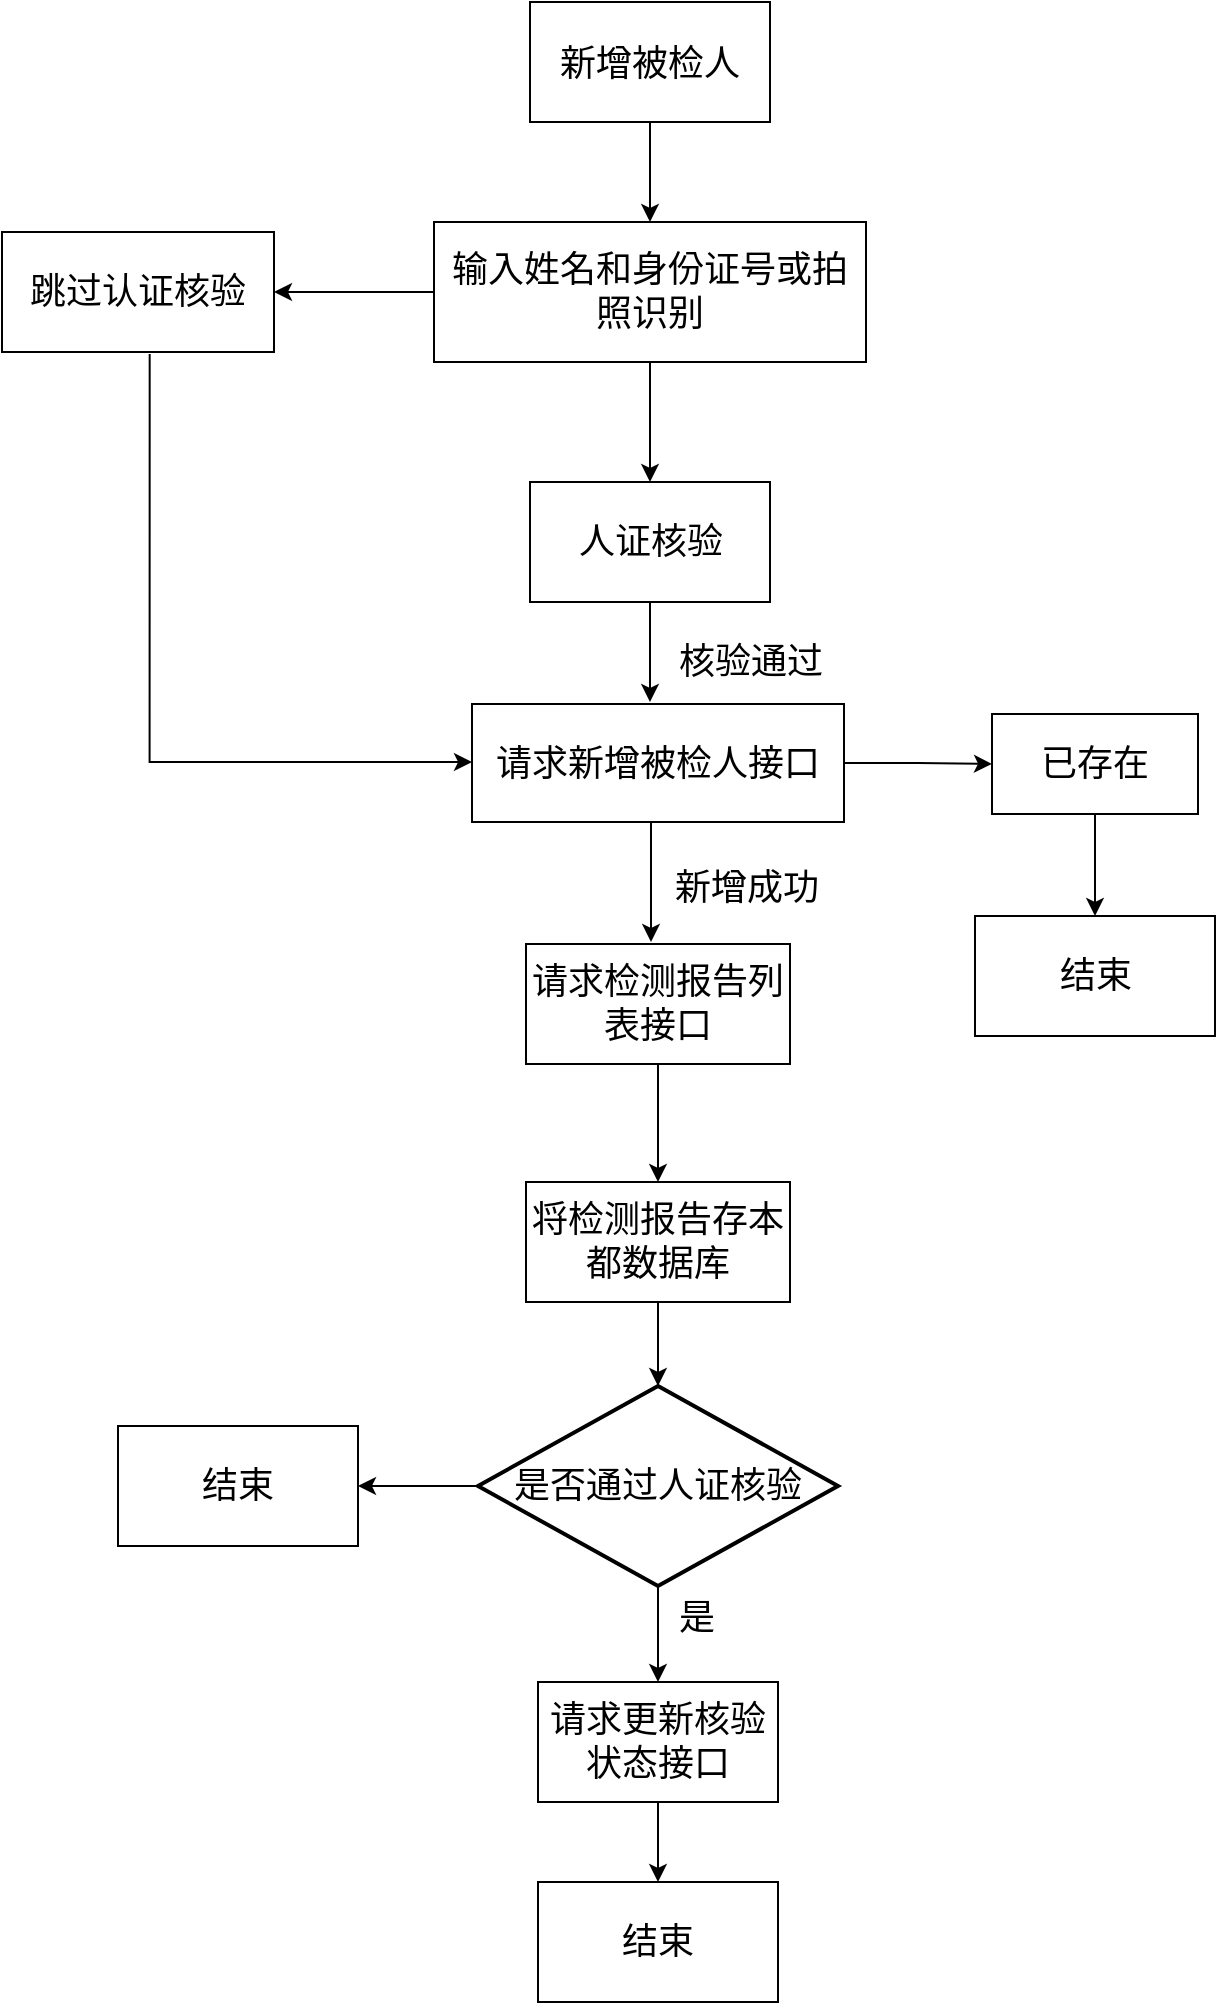 <mxfile version="20.4.1" type="github" pages="6">
  <diagram id="oTt76Smp9wc4GRq8-iBr" name="新增被检人">
    <mxGraphModel dx="1550" dy="779" grid="1" gridSize="10" guides="1" tooltips="1" connect="1" arrows="1" fold="1" page="1" pageScale="1" pageWidth="827" pageHeight="1169" math="0" shadow="0">
      <root>
        <mxCell id="0" />
        <mxCell id="1" parent="0" />
        <mxCell id="SyAzOS2fpteDxxZ3ENVt-11" value="" style="edgeStyle=orthogonalEdgeStyle;rounded=0;orthogonalLoop=1;jettySize=auto;html=1;fontSize=20;" parent="1" source="SyAzOS2fpteDxxZ3ENVt-1" target="SyAzOS2fpteDxxZ3ENVt-10" edge="1">
          <mxGeometry relative="1" as="geometry" />
        </mxCell>
        <mxCell id="SyAzOS2fpteDxxZ3ENVt-1" value="&lt;font style=&quot;font-size: 18px;&quot;&gt;新增被检人&lt;/font&gt;" style="rounded=0;whiteSpace=wrap;html=1;fontSize=20;" parent="1" vertex="1">
          <mxGeometry x="354" y="30" width="120" height="60" as="geometry" />
        </mxCell>
        <mxCell id="SyAzOS2fpteDxxZ3ENVt-13" value="" style="edgeStyle=orthogonalEdgeStyle;rounded=0;orthogonalLoop=1;jettySize=auto;html=1;fontSize=18;" parent="1" source="SyAzOS2fpteDxxZ3ENVt-10" target="SyAzOS2fpteDxxZ3ENVt-12" edge="1">
          <mxGeometry relative="1" as="geometry" />
        </mxCell>
        <mxCell id="SyAzOS2fpteDxxZ3ENVt-16" value="" style="edgeStyle=orthogonalEdgeStyle;rounded=0;orthogonalLoop=1;jettySize=auto;html=1;fontSize=18;" parent="1" source="SyAzOS2fpteDxxZ3ENVt-10" target="SyAzOS2fpteDxxZ3ENVt-15" edge="1">
          <mxGeometry relative="1" as="geometry" />
        </mxCell>
        <mxCell id="SyAzOS2fpteDxxZ3ENVt-10" value="输入姓名和身份证号或拍照识别" style="whiteSpace=wrap;html=1;fontSize=18;rounded=0;" parent="1" vertex="1">
          <mxGeometry x="306" y="140" width="216" height="70" as="geometry" />
        </mxCell>
        <mxCell id="SyAzOS2fpteDxxZ3ENVt-18" value="" style="edgeStyle=orthogonalEdgeStyle;rounded=0;orthogonalLoop=1;jettySize=auto;html=1;fontSize=18;" parent="1" edge="1">
          <mxGeometry relative="1" as="geometry">
            <mxPoint x="414" y="320" as="sourcePoint" />
            <mxPoint x="414" y="380" as="targetPoint" />
          </mxGeometry>
        </mxCell>
        <mxCell id="SyAzOS2fpteDxxZ3ENVt-12" value="" style="whiteSpace=wrap;html=1;fontSize=18;rounded=0;" parent="1" vertex="1">
          <mxGeometry x="354" y="270" width="120" height="60" as="geometry" />
        </mxCell>
        <mxCell id="SyAzOS2fpteDxxZ3ENVt-14" value="人证核验" style="text;html=1;align=center;verticalAlign=middle;resizable=0;points=[];autosize=1;strokeColor=none;fillColor=none;fontSize=18;" parent="1" vertex="1">
          <mxGeometry x="364" y="280" width="100" height="40" as="geometry" />
        </mxCell>
        <mxCell id="SyAzOS2fpteDxxZ3ENVt-15" value="跳过认证核验" style="whiteSpace=wrap;html=1;fontSize=18;rounded=0;" parent="1" vertex="1">
          <mxGeometry x="90" y="145" width="136" height="60" as="geometry" />
        </mxCell>
        <mxCell id="SyAzOS2fpteDxxZ3ENVt-21" value="" style="edgeStyle=orthogonalEdgeStyle;rounded=0;orthogonalLoop=1;jettySize=auto;html=1;fontSize=18;" parent="1" source="SyAzOS2fpteDxxZ3ENVt-17" target="SyAzOS2fpteDxxZ3ENVt-20" edge="1">
          <mxGeometry relative="1" as="geometry" />
        </mxCell>
        <mxCell id="SyAzOS2fpteDxxZ3ENVt-17" value="请求新增被检人接口" style="whiteSpace=wrap;html=1;fontSize=18;rounded=0;" parent="1" vertex="1">
          <mxGeometry x="325" y="381" width="186" height="59" as="geometry" />
        </mxCell>
        <mxCell id="SyAzOS2fpteDxxZ3ENVt-19" value="核验通过" style="text;html=1;align=center;verticalAlign=middle;resizable=0;points=[];autosize=1;strokeColor=none;fillColor=none;fontSize=18;" parent="1" vertex="1">
          <mxGeometry x="414" y="340" width="100" height="40" as="geometry" />
        </mxCell>
        <mxCell id="SyAzOS2fpteDxxZ3ENVt-23" value="" style="edgeStyle=orthogonalEdgeStyle;rounded=0;orthogonalLoop=1;jettySize=auto;html=1;fontSize=18;" parent="1" source="SyAzOS2fpteDxxZ3ENVt-20" target="SyAzOS2fpteDxxZ3ENVt-22" edge="1">
          <mxGeometry relative="1" as="geometry" />
        </mxCell>
        <mxCell id="SyAzOS2fpteDxxZ3ENVt-20" value="已存在" style="whiteSpace=wrap;html=1;fontSize=18;rounded=0;" parent="1" vertex="1">
          <mxGeometry x="585" y="386" width="103" height="50" as="geometry" />
        </mxCell>
        <mxCell id="SyAzOS2fpteDxxZ3ENVt-22" value="结束" style="whiteSpace=wrap;html=1;fontSize=18;rounded=0;" parent="1" vertex="1">
          <mxGeometry x="576.5" y="487" width="120" height="60" as="geometry" />
        </mxCell>
        <mxCell id="SyAzOS2fpteDxxZ3ENVt-26" value="新增成功" style="text;html=1;align=center;verticalAlign=middle;resizable=0;points=[];autosize=1;strokeColor=none;fillColor=none;fontSize=18;" parent="1" vertex="1">
          <mxGeometry x="412" y="453" width="100" height="40" as="geometry" />
        </mxCell>
        <mxCell id="SyAzOS2fpteDxxZ3ENVt-31" value="" style="edgeStyle=segmentEdgeStyle;endArrow=classic;html=1;rounded=0;fontSize=18;exitX=0.565;exitY=1.033;exitDx=0;exitDy=0;exitPerimeter=0;" parent="1" edge="1">
          <mxGeometry width="50" height="50" relative="1" as="geometry">
            <mxPoint x="163.84" y="205.98" as="sourcePoint" />
            <mxPoint x="325" y="410" as="targetPoint" />
            <Array as="points">
              <mxPoint x="164" y="410" />
            </Array>
          </mxGeometry>
        </mxCell>
        <mxCell id="SyAzOS2fpteDxxZ3ENVt-37" value="结束" style="whiteSpace=wrap;html=1;fontSize=18;" parent="1" vertex="1">
          <mxGeometry x="148" y="742" width="120" height="60" as="geometry" />
        </mxCell>
        <mxCell id="5u7xVa-CN5d26qGmODfh-7" value="" style="edgeStyle=orthogonalEdgeStyle;rounded=0;orthogonalLoop=1;jettySize=auto;html=1;" edge="1" parent="1" source="SyAzOS2fpteDxxZ3ENVt-40" target="5u7xVa-CN5d26qGmODfh-1">
          <mxGeometry relative="1" as="geometry" />
        </mxCell>
        <mxCell id="SyAzOS2fpteDxxZ3ENVt-40" value="请求检测报告列表接口" style="whiteSpace=wrap;html=1;fontSize=18;" parent="1" vertex="1">
          <mxGeometry x="352" y="501" width="132" height="60" as="geometry" />
        </mxCell>
        <mxCell id="5u7xVa-CN5d26qGmODfh-16" value="" style="edgeStyle=orthogonalEdgeStyle;rounded=0;orthogonalLoop=1;jettySize=auto;html=1;" edge="1" parent="1" source="SyAzOS2fpteDxxZ3ENVt-49" target="URMGXOwkiqBrFjpLHTz7-3">
          <mxGeometry relative="1" as="geometry" />
        </mxCell>
        <mxCell id="SyAzOS2fpteDxxZ3ENVt-49" value="请求更新核验状态接口" style="whiteSpace=wrap;html=1;fontSize=18;rounded=0;" parent="1" vertex="1">
          <mxGeometry x="358" y="870" width="120" height="60" as="geometry" />
        </mxCell>
        <mxCell id="SyAzOS2fpteDxxZ3ENVt-51" value="是" style="text;html=1;align=center;verticalAlign=middle;resizable=0;points=[];autosize=1;strokeColor=none;fillColor=none;fontSize=18;" parent="1" vertex="1">
          <mxGeometry x="417" y="818" width="40" height="40" as="geometry" />
        </mxCell>
        <mxCell id="URMGXOwkiqBrFjpLHTz7-2" value="" style="edgeStyle=orthogonalEdgeStyle;rounded=0;orthogonalLoop=1;jettySize=auto;html=1;" parent="1" source="8YAgPfEf3cE6maks4udh-1" target="SyAzOS2fpteDxxZ3ENVt-37" edge="1">
          <mxGeometry relative="1" as="geometry" />
        </mxCell>
        <mxCell id="URMGXOwkiqBrFjpLHTz7-3" value="结束" style="whiteSpace=wrap;html=1;fontSize=18;rounded=0;" parent="1" vertex="1">
          <mxGeometry x="358" y="970" width="120" height="60" as="geometry" />
        </mxCell>
        <mxCell id="5u7xVa-CN5d26qGmODfh-14" value="" style="edgeStyle=orthogonalEdgeStyle;rounded=0;orthogonalLoop=1;jettySize=auto;html=1;" edge="1" parent="1" source="5u7xVa-CN5d26qGmODfh-1" target="8YAgPfEf3cE6maks4udh-1">
          <mxGeometry relative="1" as="geometry" />
        </mxCell>
        <mxCell id="5u7xVa-CN5d26qGmODfh-1" value="将检测报告存本都数据库" style="whiteSpace=wrap;html=1;fontSize=18;" vertex="1" parent="1">
          <mxGeometry x="352" y="620" width="132" height="60" as="geometry" />
        </mxCell>
        <mxCell id="5u7xVa-CN5d26qGmODfh-15" value="" style="edgeStyle=orthogonalEdgeStyle;rounded=0;orthogonalLoop=1;jettySize=auto;html=1;" edge="1" parent="1" source="8YAgPfEf3cE6maks4udh-1" target="SyAzOS2fpteDxxZ3ENVt-49">
          <mxGeometry relative="1" as="geometry" />
        </mxCell>
        <mxCell id="8YAgPfEf3cE6maks4udh-1" value="是否通过人证核验" style="strokeWidth=2;html=1;shape=mxgraph.flowchart.decision;whiteSpace=wrap;fontSize=18;" parent="1" vertex="1">
          <mxGeometry x="328" y="722" width="180" height="100" as="geometry" />
        </mxCell>
        <mxCell id="5u7xVa-CN5d26qGmODfh-13" value="" style="edgeStyle=orthogonalEdgeStyle;rounded=0;orthogonalLoop=1;jettySize=auto;html=1;fontSize=18;" edge="1" parent="1">
          <mxGeometry relative="1" as="geometry">
            <mxPoint x="414.5" y="440" as="sourcePoint" />
            <mxPoint x="414.5" y="500" as="targetPoint" />
          </mxGeometry>
        </mxCell>
      </root>
    </mxGraphModel>
  </diagram>
  <diagram id="XNTiwJd4ZMBeS2CpXGkK" name="新增特殊人群">
    <mxGraphModel dx="1550" dy="779" grid="1" gridSize="10" guides="1" tooltips="1" connect="1" arrows="1" fold="1" page="1" pageScale="1" pageWidth="827" pageHeight="1169" math="0" shadow="0">
      <root>
        <mxCell id="0" />
        <mxCell id="1" parent="0" />
        <mxCell id="eJYAVLK9mQfD13XCQrNi-1" value="" style="edgeStyle=orthogonalEdgeStyle;rounded=0;orthogonalLoop=1;jettySize=auto;html=1;fontSize=18;" edge="1" parent="1" source="eJYAVLK9mQfD13XCQrNi-2" target="eJYAVLK9mQfD13XCQrNi-4">
          <mxGeometry relative="1" as="geometry" />
        </mxCell>
        <mxCell id="eJYAVLK9mQfD13XCQrNi-2" value="&lt;font style=&quot;font-size: 18px;&quot;&gt;新增特殊人群&lt;/font&gt;" style="rounded=0;whiteSpace=wrap;html=1;" vertex="1" parent="1">
          <mxGeometry x="371" y="178" width="130" height="60" as="geometry" />
        </mxCell>
        <mxCell id="eJYAVLK9mQfD13XCQrNi-3" value="" style="edgeStyle=orthogonalEdgeStyle;rounded=0;orthogonalLoop=1;jettySize=auto;html=1;fontSize=18;" edge="1" parent="1" source="eJYAVLK9mQfD13XCQrNi-4" target="eJYAVLK9mQfD13XCQrNi-7">
          <mxGeometry relative="1" as="geometry" />
        </mxCell>
        <mxCell id="eJYAVLK9mQfD13XCQrNi-4" value="&lt;font style=&quot;font-size: 18px;&quot;&gt;输入被检人姓名编码&lt;/font&gt;" style="whiteSpace=wrap;html=1;rounded=0;" vertex="1" parent="1">
          <mxGeometry x="343.5" y="283" width="185" height="60" as="geometry" />
        </mxCell>
        <mxCell id="eJYAVLK9mQfD13XCQrNi-5" value="" style="edgeStyle=orthogonalEdgeStyle;rounded=0;orthogonalLoop=1;jettySize=auto;html=1;fontSize=18;" edge="1" parent="1" source="eJYAVLK9mQfD13XCQrNi-7" target="eJYAVLK9mQfD13XCQrNi-9">
          <mxGeometry relative="1" as="geometry" />
        </mxCell>
        <mxCell id="eJYAVLK9mQfD13XCQrNi-6" value="" style="edgeStyle=orthogonalEdgeStyle;rounded=0;orthogonalLoop=1;jettySize=auto;html=1;fontSize=18;" edge="1" parent="1" source="eJYAVLK9mQfD13XCQrNi-7" target="eJYAVLK9mQfD13XCQrNi-11">
          <mxGeometry relative="1" as="geometry" />
        </mxCell>
        <mxCell id="eJYAVLK9mQfD13XCQrNi-7" value="请求新增被检人接口" style="whiteSpace=wrap;html=1;fontSize=18;rounded=0;" vertex="1" parent="1">
          <mxGeometry x="343" y="387" width="186" height="60" as="geometry" />
        </mxCell>
        <mxCell id="eJYAVLK9mQfD13XCQrNi-8" value="" style="edgeStyle=orthogonalEdgeStyle;rounded=0;orthogonalLoop=1;jettySize=auto;html=1;fontSize=18;" edge="1" parent="1" source="eJYAVLK9mQfD13XCQrNi-9" target="eJYAVLK9mQfD13XCQrNi-14">
          <mxGeometry relative="1" as="geometry" />
        </mxCell>
        <mxCell id="eJYAVLK9mQfD13XCQrNi-9" value="请求检测报告列表接口" style="whiteSpace=wrap;html=1;fontSize=18;rounded=0;" vertex="1" parent="1">
          <mxGeometry x="376" y="515" width="120" height="60" as="geometry" />
        </mxCell>
        <mxCell id="eJYAVLK9mQfD13XCQrNi-10" value="新增成功" style="text;html=1;align=center;verticalAlign=middle;resizable=0;points=[];autosize=1;strokeColor=none;fillColor=none;fontSize=18;" vertex="1" parent="1">
          <mxGeometry x="429" y="462" width="100" height="40" as="geometry" />
        </mxCell>
        <mxCell id="eJYAVLK9mQfD13XCQrNi-11" value="结束" style="whiteSpace=wrap;html=1;fontSize=18;rounded=0;" vertex="1" parent="1">
          <mxGeometry x="632" y="390" width="88" height="53" as="geometry" />
        </mxCell>
        <mxCell id="eJYAVLK9mQfD13XCQrNi-12" value="已存在" style="text;html=1;align=center;verticalAlign=middle;resizable=0;points=[];autosize=1;strokeColor=none;fillColor=none;fontSize=18;" vertex="1" parent="1">
          <mxGeometry x="543" y="385" width="80" height="40" as="geometry" />
        </mxCell>
        <mxCell id="eJYAVLK9mQfD13XCQrNi-13" value="" style="edgeStyle=orthogonalEdgeStyle;rounded=0;orthogonalLoop=1;jettySize=auto;html=1;" edge="1" parent="1" source="eJYAVLK9mQfD13XCQrNi-14" target="eJYAVLK9mQfD13XCQrNi-15">
          <mxGeometry relative="1" as="geometry" />
        </mxCell>
        <mxCell id="eJYAVLK9mQfD13XCQrNi-14" value="将检测报告存本都数据库" style="whiteSpace=wrap;html=1;fontSize=18;rounded=0;" vertex="1" parent="1">
          <mxGeometry x="369" y="612" width="134" height="60" as="geometry" />
        </mxCell>
        <mxCell id="eJYAVLK9mQfD13XCQrNi-15" value="结束" style="whiteSpace=wrap;html=1;fontSize=18;rounded=0;" vertex="1" parent="1">
          <mxGeometry x="376" y="720" width="120" height="60" as="geometry" />
        </mxCell>
      </root>
    </mxGraphModel>
  </diagram>
  <diagram id="z8JhsbvcFRhIqoNTI7ru" name="人证核验">
    <mxGraphModel dx="1550" dy="779" grid="1" gridSize="10" guides="1" tooltips="1" connect="1" arrows="1" fold="1" page="1" pageScale="1" pageWidth="827" pageHeight="1169" math="0" shadow="0">
      <root>
        <mxCell id="0" />
        <mxCell id="1" parent="0" />
        <mxCell id="Mr1HsdfHQnhnNN4GKNpI-3" value="" style="edgeStyle=orthogonalEdgeStyle;rounded=0;orthogonalLoop=1;jettySize=auto;html=1;fontSize=18;" parent="1" source="Mr1HsdfHQnhnNN4GKNpI-1" target="Mr1HsdfHQnhnNN4GKNpI-2" edge="1">
          <mxGeometry relative="1" as="geometry" />
        </mxCell>
        <mxCell id="Mr1HsdfHQnhnNN4GKNpI-1" value="人证核验" style="rounded=0;whiteSpace=wrap;html=1;fontSize=18;" parent="1" vertex="1">
          <mxGeometry x="340" y="40" width="120" height="60" as="geometry" />
        </mxCell>
        <mxCell id="Mr1HsdfHQnhnNN4GKNpI-5" value="" style="edgeStyle=orthogonalEdgeStyle;rounded=0;orthogonalLoop=1;jettySize=auto;html=1;fontSize=18;" parent="1" source="Mr1HsdfHQnhnNN4GKNpI-2" target="Mr1HsdfHQnhnNN4GKNpI-4" edge="1">
          <mxGeometry relative="1" as="geometry" />
        </mxCell>
        <mxCell id="Mr1HsdfHQnhnNN4GKNpI-2" value="请求检测报告列表接口" style="whiteSpace=wrap;html=1;fontSize=18;rounded=0;" parent="1" vertex="1">
          <mxGeometry x="320" y="160" width="160" height="60" as="geometry" />
        </mxCell>
        <mxCell id="Mr1HsdfHQnhnNN4GKNpI-7" value="" style="edgeStyle=orthogonalEdgeStyle;rounded=0;orthogonalLoop=1;jettySize=auto;html=1;fontSize=18;" parent="1" source="Mr1HsdfHQnhnNN4GKNpI-4" target="Mr1HsdfHQnhnNN4GKNpI-6" edge="1">
          <mxGeometry relative="1" as="geometry" />
        </mxCell>
        <mxCell id="Mr1HsdfHQnhnNN4GKNpI-10" value="" style="edgeStyle=orthogonalEdgeStyle;rounded=0;orthogonalLoop=1;jettySize=auto;html=1;fontSize=18;" parent="1" source="Mr1HsdfHQnhnNN4GKNpI-4" edge="1">
          <mxGeometry relative="1" as="geometry">
            <mxPoint x="400" y="440" as="targetPoint" />
          </mxGeometry>
        </mxCell>
        <mxCell id="Ih_QY10XjHRZqXMg1TH2-2" value="" style="edgeStyle=orthogonalEdgeStyle;rounded=0;orthogonalLoop=1;jettySize=auto;html=1;" edge="1" parent="1" source="Mr1HsdfHQnhnNN4GKNpI-4" target="Ih_QY10XjHRZqXMg1TH2-1">
          <mxGeometry relative="1" as="geometry" />
        </mxCell>
        <mxCell id="Mr1HsdfHQnhnNN4GKNpI-4" value="进行人证核验" style="whiteSpace=wrap;html=1;fontSize=18;rounded=0;" parent="1" vertex="1">
          <mxGeometry x="340" y="300" width="120" height="60" as="geometry" />
        </mxCell>
        <mxCell id="Mr1HsdfHQnhnNN4GKNpI-6" value="结束" style="whiteSpace=wrap;html=1;fontSize=18;rounded=0;" parent="1" vertex="1">
          <mxGeometry x="590" y="300" width="120" height="60" as="geometry" />
        </mxCell>
        <mxCell id="Mr1HsdfHQnhnNN4GKNpI-8" value="核验失败" style="text;html=1;align=center;verticalAlign=middle;resizable=0;points=[];autosize=1;strokeColor=none;fillColor=none;fontSize=18;" parent="1" vertex="1">
          <mxGeometry x="470" y="297" width="100" height="40" as="geometry" />
        </mxCell>
        <mxCell id="Mr1HsdfHQnhnNN4GKNpI-11" value="核验成功" style="text;html=1;align=center;verticalAlign=middle;resizable=0;points=[];autosize=1;strokeColor=none;fillColor=none;fontSize=18;" parent="1" vertex="1">
          <mxGeometry x="394" y="380" width="100" height="40" as="geometry" />
        </mxCell>
        <mxCell id="Ih_QY10XjHRZqXMg1TH2-8" value="" style="edgeStyle=orthogonalEdgeStyle;rounded=0;orthogonalLoop=1;jettySize=auto;html=1;" edge="1" parent="1" source="q7EkOaagSAMrDeWWa7mC-3" target="Ih_QY10XjHRZqXMg1TH2-7">
          <mxGeometry relative="1" as="geometry" />
        </mxCell>
        <mxCell id="q7EkOaagSAMrDeWWa7mC-3" value="请求检测报告列表接口" style="whiteSpace=wrap;html=1;fontSize=18;rounded=0;" parent="1" vertex="1">
          <mxGeometry x="340" y="441" width="120" height="60" as="geometry" />
        </mxCell>
        <mxCell id="q7EkOaagSAMrDeWWa7mC-11" value="筛查已登记状态的数据" style="text;html=1;align=center;verticalAlign=middle;resizable=0;points=[];autosize=1;strokeColor=none;fillColor=none;fontSize=18;" parent="1" vertex="1">
          <mxGeometry x="397" y="240" width="200" height="40" as="geometry" />
        </mxCell>
        <mxCell id="Ih_QY10XjHRZqXMg1TH2-3" style="edgeStyle=orthogonalEdgeStyle;rounded=0;orthogonalLoop=1;jettySize=auto;html=1;entryX=0;entryY=0.75;entryDx=0;entryDy=0;exitX=0.5;exitY=1;exitDx=0;exitDy=0;" edge="1" parent="1" source="Ih_QY10XjHRZqXMg1TH2-1">
          <mxGeometry relative="1" as="geometry">
            <mxPoint x="200" y="367" as="sourcePoint" />
            <mxPoint x="340" y="473" as="targetPoint" />
            <Array as="points">
              <mxPoint x="200" y="473" />
            </Array>
          </mxGeometry>
        </mxCell>
        <mxCell id="Ih_QY10XjHRZqXMg1TH2-1" value="跳过人证核验" style="whiteSpace=wrap;html=1;fontSize=18;rounded=0;" vertex="1" parent="1">
          <mxGeometry x="140" y="300" width="120" height="60" as="geometry" />
        </mxCell>
        <mxCell id="zXPM8x94UWUBD6d_oBAM-2" value="" style="edgeStyle=orthogonalEdgeStyle;rounded=0;orthogonalLoop=1;jettySize=auto;html=1;" edge="1" parent="1" source="Ih_QY10XjHRZqXMg1TH2-7" target="zXPM8x94UWUBD6d_oBAM-1">
          <mxGeometry relative="1" as="geometry" />
        </mxCell>
        <mxCell id="zXPM8x94UWUBD6d_oBAM-5" value="" style="edgeStyle=orthogonalEdgeStyle;rounded=0;orthogonalLoop=1;jettySize=auto;html=1;fontSize=18;" edge="1" parent="1" source="Ih_QY10XjHRZqXMg1TH2-7" target="zXPM8x94UWUBD6d_oBAM-4">
          <mxGeometry relative="1" as="geometry" />
        </mxCell>
        <mxCell id="Ih_QY10XjHRZqXMg1TH2-7" value="是否通过人证核验" style="rhombus;whiteSpace=wrap;html=1;fontSize=18;rounded=0;" vertex="1" parent="1">
          <mxGeometry x="292.5" y="550" width="215" height="81" as="geometry" />
        </mxCell>
        <mxCell id="zXPM8x94UWUBD6d_oBAM-1" value="结束" style="whiteSpace=wrap;html=1;fontSize=18;rounded=0;" vertex="1" parent="1">
          <mxGeometry x="131" y="565" width="90" height="50.5" as="geometry" />
        </mxCell>
        <mxCell id="zXPM8x94UWUBD6d_oBAM-3" value="&lt;font style=&quot;font-size: 18px;&quot;&gt;否&lt;/font&gt;" style="text;html=1;align=center;verticalAlign=middle;resizable=0;points=[];autosize=1;strokeColor=none;fillColor=none;" vertex="1" parent="1">
          <mxGeometry x="240" y="555" width="40" height="40" as="geometry" />
        </mxCell>
        <mxCell id="aAXS0r4hqUuj-0nr6vpT-3" value="" style="edgeStyle=orthogonalEdgeStyle;rounded=0;orthogonalLoop=1;jettySize=auto;html=1;fontSize=18;" edge="1" parent="1" source="zXPM8x94UWUBD6d_oBAM-4" target="aAXS0r4hqUuj-0nr6vpT-2">
          <mxGeometry relative="1" as="geometry" />
        </mxCell>
        <mxCell id="zXPM8x94UWUBD6d_oBAM-4" value="请求更新核验状态接口" style="whiteSpace=wrap;html=1;fontSize=18;rounded=0;" vertex="1" parent="1">
          <mxGeometry x="340" y="687.5" width="120" height="60" as="geometry" />
        </mxCell>
        <mxCell id="aAXS0r4hqUuj-0nr6vpT-1" value="是" style="text;html=1;align=center;verticalAlign=middle;resizable=0;points=[];autosize=1;strokeColor=none;fillColor=none;fontSize=18;" vertex="1" parent="1">
          <mxGeometry x="400" y="640" width="40" height="40" as="geometry" />
        </mxCell>
        <mxCell id="aAXS0r4hqUuj-0nr6vpT-2" value="结束" style="whiteSpace=wrap;html=1;fontSize=18;rounded=0;" vertex="1" parent="1">
          <mxGeometry x="340" y="790" width="120" height="60" as="geometry" />
        </mxCell>
      </root>
    </mxGraphModel>
  </diagram>
  <diagram id="Y4MNeCff6gIpw1a2fzfa" name="核验记录(本人)">
    <mxGraphModel dx="1550" dy="1948" grid="1" gridSize="10" guides="1" tooltips="1" connect="1" arrows="1" fold="1" page="1" pageScale="1" pageWidth="827" pageHeight="1169" math="0" shadow="0">
      <root>
        <mxCell id="0" />
        <mxCell id="1" parent="0" />
        <mxCell id="ObzimNBOFyN-Lb8CGrEU-3" value="" style="edgeStyle=orthogonalEdgeStyle;rounded=0;orthogonalLoop=1;jettySize=auto;html=1;" parent="1" source="706kTjuj04190DcfPXrz-1" target="ObzimNBOFyN-Lb8CGrEU-1" edge="1">
          <mxGeometry relative="1" as="geometry" />
        </mxCell>
        <mxCell id="706kTjuj04190DcfPXrz-1" value="核验记录(本人)" style="rounded=0;whiteSpace=wrap;html=1;fontSize=18;" parent="1" vertex="1">
          <mxGeometry x="340" y="-50" width="140" height="60" as="geometry" />
        </mxCell>
        <mxCell id="706kTjuj04190DcfPXrz-4" value="" style="strokeWidth=2;html=1;shape=mxgraph.flowchart.annotation_2;align=left;labelPosition=right;pointerEvents=1;fontSize=18;direction=south;" parent="1" vertex="1">
          <mxGeometry x="290" y="102" width="240" height="90" as="geometry" />
        </mxCell>
        <mxCell id="706kTjuj04190DcfPXrz-10" value="" style="edgeStyle=orthogonalEdgeStyle;rounded=0;orthogonalLoop=1;jettySize=auto;html=1;fontSize=18;" parent="1" source="706kTjuj04190DcfPXrz-7" target="706kTjuj04190DcfPXrz-9" edge="1">
          <mxGeometry relative="1" as="geometry" />
        </mxCell>
        <mxCell id="706kTjuj04190DcfPXrz-7" value="核验成功" style="whiteSpace=wrap;html=1;fontSize=18;" parent="1" vertex="1">
          <mxGeometry x="230" y="179" width="120" height="60" as="geometry" />
        </mxCell>
        <mxCell id="706kTjuj04190DcfPXrz-8" value="核验失败" style="whiteSpace=wrap;html=1;fontSize=18;" parent="1" vertex="1">
          <mxGeometry x="470" y="180" width="120" height="60" as="geometry" />
        </mxCell>
        <mxCell id="706kTjuj04190DcfPXrz-9" value="打印标签" style="whiteSpace=wrap;html=1;fontSize=18;" parent="1" vertex="1">
          <mxGeometry x="230" y="327" width="120" height="60" as="geometry" />
        </mxCell>
        <mxCell id="706kTjuj04190DcfPXrz-11" value="" style="strokeWidth=2;html=1;shape=mxgraph.flowchart.annotation_2;align=left;labelPosition=right;pointerEvents=1;fontSize=18;direction=south;" parent="1" vertex="1">
          <mxGeometry x="438" y="240" width="184" height="90" as="geometry" />
        </mxCell>
        <mxCell id="706kTjuj04190DcfPXrz-15" value="" style="edgeStyle=orthogonalEdgeStyle;rounded=0;orthogonalLoop=1;jettySize=auto;html=1;fontSize=18;" parent="1" source="706kTjuj04190DcfPXrz-12" edge="1">
          <mxGeometry relative="1" as="geometry">
            <mxPoint x="440" y="470" as="targetPoint" />
          </mxGeometry>
        </mxCell>
        <mxCell id="706kTjuj04190DcfPXrz-12" value="重新核验" style="whiteSpace=wrap;html=1;fontSize=18;" parent="1" vertex="1">
          <mxGeometry x="380" y="330" width="120" height="60" as="geometry" />
        </mxCell>
        <mxCell id="706kTjuj04190DcfPXrz-13" value="删除" style="whiteSpace=wrap;html=1;fontSize=18;" parent="1" vertex="1">
          <mxGeometry x="560" y="330" width="120" height="60" as="geometry" />
        </mxCell>
        <mxCell id="ObzimNBOFyN-Lb8CGrEU-1" value="查询本地数据库检测记录" style="whiteSpace=wrap;html=1;fontSize=18;" parent="1" vertex="1">
          <mxGeometry x="290" y="51" width="240" height="60" as="geometry" />
        </mxCell>
        <mxCell id="uXu9taUGG6n9H7w4DeSt-2" value="" style="edgeStyle=orthogonalEdgeStyle;rounded=0;orthogonalLoop=1;jettySize=auto;html=1;fontSize=18;" edge="1" parent="1" source="LDsOAAb8JSAypfmhJ_k_-1" target="uXu9taUGG6n9H7w4DeSt-1">
          <mxGeometry relative="1" as="geometry" />
        </mxCell>
        <mxCell id="uXu9taUGG6n9H7w4DeSt-5" value="" style="edgeStyle=orthogonalEdgeStyle;rounded=0;orthogonalLoop=1;jettySize=auto;html=1;fontSize=18;" edge="1" parent="1" source="LDsOAAb8JSAypfmhJ_k_-1" target="uXu9taUGG6n9H7w4DeSt-4">
          <mxGeometry relative="1" as="geometry" />
        </mxCell>
        <mxCell id="uXu9taUGG6n9H7w4DeSt-8" value="" style="edgeStyle=orthogonalEdgeStyle;rounded=0;orthogonalLoop=1;jettySize=auto;html=1;fontSize=18;" edge="1" parent="1" source="LDsOAAb8JSAypfmhJ_k_-1" target="uXu9taUGG6n9H7w4DeSt-7">
          <mxGeometry relative="1" as="geometry" />
        </mxCell>
        <mxCell id="LDsOAAb8JSAypfmhJ_k_-1" value="人证核验" style="whiteSpace=wrap;html=1;fontSize=18;" vertex="1" parent="1">
          <mxGeometry x="380" y="428" width="120" height="60" as="geometry" />
        </mxCell>
        <mxCell id="uXu9taUGG6n9H7w4DeSt-16" value="" style="edgeStyle=orthogonalEdgeStyle;rounded=0;orthogonalLoop=1;jettySize=auto;html=1;fontSize=18;" edge="1" parent="1">
          <mxGeometry relative="1" as="geometry">
            <mxPoint x="440" y="611" as="sourcePoint" />
            <mxPoint x="440" y="668" as="targetPoint" />
          </mxGeometry>
        </mxCell>
        <mxCell id="uXu9taUGG6n9H7w4DeSt-1" value="请求检测报告列表接口" style="whiteSpace=wrap;html=1;fontSize=18;" vertex="1" parent="1">
          <mxGeometry x="365" y="550" width="150" height="60" as="geometry" />
        </mxCell>
        <mxCell id="uXu9taUGG6n9H7w4DeSt-3" value="核验成功" style="text;html=1;align=center;verticalAlign=middle;resizable=0;points=[];autosize=1;strokeColor=none;fillColor=none;fontSize=18;" vertex="1" parent="1">
          <mxGeometry x="435" y="501" width="100" height="40" as="geometry" />
        </mxCell>
        <mxCell id="uXu9taUGG6n9H7w4DeSt-6" style="edgeStyle=orthogonalEdgeStyle;rounded=0;orthogonalLoop=1;jettySize=auto;html=1;fontSize=18;" edge="1" parent="1">
          <mxGeometry relative="1" as="geometry">
            <mxPoint x="240" y="489" as="sourcePoint" />
            <mxPoint x="365" y="577" as="targetPoint" />
            <Array as="points">
              <mxPoint x="240" y="500" />
              <mxPoint x="240" y="577" />
            </Array>
          </mxGeometry>
        </mxCell>
        <mxCell id="uXu9taUGG6n9H7w4DeSt-4" value="跳过人证核验" style="whiteSpace=wrap;html=1;fontSize=18;" vertex="1" parent="1">
          <mxGeometry x="180" y="428" width="120" height="60" as="geometry" />
        </mxCell>
        <mxCell id="uXu9taUGG6n9H7w4DeSt-7" value="结束" style="whiteSpace=wrap;html=1;fontSize=18;" vertex="1" parent="1">
          <mxGeometry x="617" y="433" width="93" height="50" as="geometry" />
        </mxCell>
        <mxCell id="uXu9taUGG6n9H7w4DeSt-9" value="核验失败" style="text;html=1;align=center;verticalAlign=middle;resizable=0;points=[];autosize=1;strokeColor=none;fillColor=none;fontSize=18;" vertex="1" parent="1">
          <mxGeometry x="502" y="425" width="100" height="40" as="geometry" />
        </mxCell>
        <mxCell id="vZVOlCOybPRx2YoUdvTV-1" value="结束" style="whiteSpace=wrap;html=1;fontSize=18;" vertex="1" parent="1">
          <mxGeometry x="148" y="684" width="120" height="60" as="geometry" />
        </mxCell>
        <mxCell id="vZVOlCOybPRx2YoUdvTV-2" value="" style="edgeStyle=orthogonalEdgeStyle;rounded=0;orthogonalLoop=1;jettySize=auto;html=1;" edge="1" parent="1" source="vZVOlCOybPRx2YoUdvTV-3" target="vZVOlCOybPRx2YoUdvTV-6">
          <mxGeometry relative="1" as="geometry" />
        </mxCell>
        <mxCell id="vZVOlCOybPRx2YoUdvTV-3" value="请求更新核验状态接口" style="whiteSpace=wrap;html=1;fontSize=18;rounded=0;" vertex="1" parent="1">
          <mxGeometry x="380" y="813" width="120" height="60" as="geometry" />
        </mxCell>
        <mxCell id="vZVOlCOybPRx2YoUdvTV-4" value="是" style="text;html=1;align=center;verticalAlign=middle;resizable=0;points=[];autosize=1;strokeColor=none;fillColor=none;fontSize=18;" vertex="1" parent="1">
          <mxGeometry x="438" y="768" width="40" height="40" as="geometry" />
        </mxCell>
        <mxCell id="vZVOlCOybPRx2YoUdvTV-5" value="" style="edgeStyle=orthogonalEdgeStyle;rounded=0;orthogonalLoop=1;jettySize=auto;html=1;" edge="1" parent="1" source="vZVOlCOybPRx2YoUdvTV-8" target="vZVOlCOybPRx2YoUdvTV-1">
          <mxGeometry relative="1" as="geometry" />
        </mxCell>
        <mxCell id="vZVOlCOybPRx2YoUdvTV-6" value="结束" style="whiteSpace=wrap;html=1;fontSize=18;rounded=0;" vertex="1" parent="1">
          <mxGeometry x="380" y="910" width="120" height="60" as="geometry" />
        </mxCell>
        <mxCell id="vZVOlCOybPRx2YoUdvTV-7" value="" style="edgeStyle=orthogonalEdgeStyle;rounded=0;orthogonalLoop=1;jettySize=auto;html=1;" edge="1" parent="1" source="vZVOlCOybPRx2YoUdvTV-8" target="vZVOlCOybPRx2YoUdvTV-3">
          <mxGeometry relative="1" as="geometry" />
        </mxCell>
        <mxCell id="vZVOlCOybPRx2YoUdvTV-8" value="是否通过人证核验" style="strokeWidth=2;html=1;shape=mxgraph.flowchart.decision;whiteSpace=wrap;fontSize=18;" vertex="1" parent="1">
          <mxGeometry x="325" y="670" width="230" height="88" as="geometry" />
        </mxCell>
      </root>
    </mxGraphModel>
  </diagram>
  <diagram id="H61geJI86PhqvOZB2XUC" name="扫码收样">
    <mxGraphModel dx="1550" dy="779" grid="1" gridSize="10" guides="1" tooltips="1" connect="1" arrows="1" fold="1" page="1" pageScale="1" pageWidth="827" pageHeight="1169" math="0" shadow="0">
      <root>
        <mxCell id="0" />
        <mxCell id="1" parent="0" />
        <mxCell id="Lyy3ja4_BE_YqvtP8x42-3" value="" style="edgeStyle=orthogonalEdgeStyle;rounded=0;orthogonalLoop=1;jettySize=auto;html=1;fontSize=18;" parent="1" source="Lyy3ja4_BE_YqvtP8x42-1" target="Lyy3ja4_BE_YqvtP8x42-2" edge="1">
          <mxGeometry relative="1" as="geometry" />
        </mxCell>
        <mxCell id="Lyy3ja4_BE_YqvtP8x42-1" value="扫码收样" style="rounded=0;whiteSpace=wrap;html=1;fontSize=18;" parent="1" vertex="1">
          <mxGeometry x="340" y="40" width="120" height="60" as="geometry" />
        </mxCell>
        <mxCell id="Lyy3ja4_BE_YqvtP8x42-6" value="" style="edgeStyle=orthogonalEdgeStyle;rounded=0;orthogonalLoop=1;jettySize=auto;html=1;fontSize=18;" parent="1" source="Lyy3ja4_BE_YqvtP8x42-2" target="Lyy3ja4_BE_YqvtP8x42-5" edge="1">
          <mxGeometry relative="1" as="geometry" />
        </mxCell>
        <mxCell id="Lyy3ja4_BE_YqvtP8x42-2" value="是否扫码成功" style="rhombus;whiteSpace=wrap;html=1;fontSize=18;rounded=0;" parent="1" vertex="1">
          <mxGeometry x="310" y="150" width="180" height="80" as="geometry" />
        </mxCell>
        <mxCell id="Lyy3ja4_BE_YqvtP8x42-9" value="" style="edgeStyle=orthogonalEdgeStyle;rounded=0;orthogonalLoop=1;jettySize=auto;html=1;fontSize=18;" parent="1" source="Lyy3ja4_BE_YqvtP8x42-5" edge="1">
          <mxGeometry relative="1" as="geometry">
            <mxPoint x="400" y="420" as="targetPoint" />
          </mxGeometry>
        </mxCell>
        <mxCell id="Lyy3ja4_BE_YqvtP8x42-11" value="" style="edgeStyle=orthogonalEdgeStyle;rounded=0;orthogonalLoop=1;jettySize=auto;html=1;fontSize=18;" parent="1" edge="1">
          <mxGeometry relative="1" as="geometry">
            <mxPoint x="315" y="325" as="sourcePoint" />
            <mxPoint x="200" y="325" as="targetPoint" />
          </mxGeometry>
        </mxCell>
        <mxCell id="Lyy3ja4_BE_YqvtP8x42-5" value="请求更新为已采样状态接口" style="whiteSpace=wrap;html=1;fontSize=18;rounded=0;" parent="1" vertex="1">
          <mxGeometry x="315" y="290" width="170" height="60" as="geometry" />
        </mxCell>
        <mxCell id="Lyy3ja4_BE_YqvtP8x42-7" value="是" style="text;html=1;align=center;verticalAlign=middle;resizable=0;points=[];autosize=1;strokeColor=none;fillColor=none;fontSize=18;" parent="1" vertex="1">
          <mxGeometry x="398" y="232" width="40" height="40" as="geometry" />
        </mxCell>
        <mxCell id="Lyy3ja4_BE_YqvtP8x42-10" value="结束" style="whiteSpace=wrap;html=1;fontSize=18;rounded=0;" parent="1" vertex="1">
          <mxGeometry x="80" y="294" width="120" height="60" as="geometry" />
        </mxCell>
        <mxCell id="Lyy3ja4_BE_YqvtP8x42-14" value="显示采样次数" style="whiteSpace=wrap;html=1;fontSize=18;rounded=0;" parent="1" vertex="1">
          <mxGeometry x="340" y="420" width="120" height="60" as="geometry" />
        </mxCell>
        <mxCell id="Lyy3ja4_BE_YqvtP8x42-15" value="已经上传过" style="text;html=1;align=center;verticalAlign=middle;resizable=0;points=[];autosize=1;strokeColor=none;fillColor=none;fontSize=18;" parent="1" vertex="1">
          <mxGeometry x="205" y="290" width="110" height="40" as="geometry" />
        </mxCell>
        <mxCell id="Lyy3ja4_BE_YqvtP8x42-17" value="上传成功" style="text;html=1;align=center;verticalAlign=middle;resizable=0;points=[];autosize=1;strokeColor=none;fillColor=none;fontSize=18;" parent="1" vertex="1">
          <mxGeometry x="389" y="364" width="100" height="40" as="geometry" />
        </mxCell>
      </root>
    </mxGraphModel>
  </diagram>
  <diagram id="Bhy4ld4zoGvZlnM9az0m" name="可疑人员检测">
    <mxGraphModel dx="1550" dy="779" grid="1" gridSize="10" guides="1" tooltips="1" connect="1" arrows="1" fold="1" page="1" pageScale="1" pageWidth="827" pageHeight="1169" math="0" shadow="0">
      <root>
        <mxCell id="0" />
        <mxCell id="1" parent="0" />
        <mxCell id="dl95yQzW_MdQtYZ85cXZ-1" value="选择组织机构、工作站、检测原因、检测样本" style="rounded=0;whiteSpace=wrap;html=1;fontSize=18;" parent="1" vertex="1">
          <mxGeometry x="150" y="40" width="200" height="80" as="geometry" />
        </mxCell>
        <mxCell id="YHkej_VSKkEpTd9TQYXY-1" value="录入被检人姓名、证件号码、送检人" style="rounded=0;whiteSpace=wrap;html=1;fontSize=18;" vertex="1" parent="1">
          <mxGeometry x="460" y="40" width="180" height="80" as="geometry" />
        </mxCell>
        <mxCell id="YHkej_VSKkEpTd9TQYXY-2" value="" style="strokeWidth=2;html=1;shape=mxgraph.flowchart.annotation_2;align=left;labelPosition=right;pointerEvents=1;fontSize=18;direction=north;" vertex="1" parent="1">
          <mxGeometry x="300" y="120" width="260" height="80" as="geometry" />
        </mxCell>
        <mxCell id="YHkej_VSKkEpTd9TQYXY-6" value="" style="edgeStyle=orthogonalEdgeStyle;rounded=0;orthogonalLoop=1;jettySize=auto;html=1;fontSize=18;" edge="1" parent="1" source="YHkej_VSKkEpTd9TQYXY-5" target="YHkej_VSKkEpTd9TQYXY-2">
          <mxGeometry relative="1" as="geometry" />
        </mxCell>
        <mxCell id="YHkej_VSKkEpTd9TQYXY-7" value="" style="edgeStyle=orthogonalEdgeStyle;rounded=0;orthogonalLoop=1;jettySize=auto;html=1;fontSize=18;" edge="1" parent="1" source="YHkej_VSKkEpTd9TQYXY-5" target="YHkej_VSKkEpTd9TQYXY-2">
          <mxGeometry relative="1" as="geometry" />
        </mxCell>
        <mxCell id="YHkej_VSKkEpTd9TQYXY-9" value="" style="edgeStyle=orthogonalEdgeStyle;rounded=0;orthogonalLoop=1;jettySize=auto;html=1;fontSize=18;" edge="1" parent="1" source="YHkej_VSKkEpTd9TQYXY-5" target="YHkej_VSKkEpTd9TQYXY-8">
          <mxGeometry relative="1" as="geometry" />
        </mxCell>
        <mxCell id="YHkej_VSKkEpTd9TQYXY-12" value="" style="edgeStyle=orthogonalEdgeStyle;rounded=0;orthogonalLoop=1;jettySize=auto;html=1;fontSize=18;" edge="1" parent="1" source="YHkej_VSKkEpTd9TQYXY-5" target="YHkej_VSKkEpTd9TQYXY-11">
          <mxGeometry relative="1" as="geometry" />
        </mxCell>
        <mxCell id="YHkej_VSKkEpTd9TQYXY-5" value="请求新增可疑人员接口" style="rounded=0;whiteSpace=wrap;html=1;fontSize=18;" vertex="1" parent="1">
          <mxGeometry x="350" y="200" width="160" height="60" as="geometry" />
        </mxCell>
        <mxCell id="YHkej_VSKkEpTd9TQYXY-8" value="结束" style="whiteSpace=wrap;html=1;fontSize=18;rounded=0;" vertex="1" parent="1">
          <mxGeometry x="610" y="205" width="90" height="50" as="geometry" />
        </mxCell>
        <mxCell id="YHkej_VSKkEpTd9TQYXY-10" value="已存在" style="text;html=1;align=center;verticalAlign=middle;resizable=0;points=[];autosize=1;strokeColor=none;fillColor=none;fontSize=18;" vertex="1" parent="1">
          <mxGeometry x="520" y="197" width="80" height="40" as="geometry" />
        </mxCell>
        <mxCell id="YHkej_VSKkEpTd9TQYXY-15" value="" style="edgeStyle=orthogonalEdgeStyle;rounded=0;orthogonalLoop=1;jettySize=auto;html=1;fontSize=18;" edge="1" parent="1" source="YHkej_VSKkEpTd9TQYXY-11" target="YHkej_VSKkEpTd9TQYXY-14">
          <mxGeometry relative="1" as="geometry" />
        </mxCell>
        <mxCell id="YHkej_VSKkEpTd9TQYXY-11" value="请求可疑人员列表接口" style="whiteSpace=wrap;html=1;fontSize=18;rounded=0;" vertex="1" parent="1">
          <mxGeometry x="370" y="320" width="120" height="60" as="geometry" />
        </mxCell>
        <mxCell id="YHkej_VSKkEpTd9TQYXY-13" value="成功" style="text;html=1;align=center;verticalAlign=middle;resizable=0;points=[];autosize=1;strokeColor=none;fillColor=none;fontSize=18;" vertex="1" parent="1">
          <mxGeometry x="424" y="269" width="60" height="40" as="geometry" />
        </mxCell>
        <mxCell id="YHkej_VSKkEpTd9TQYXY-14" value="将被检人信息存储至本地数据库" style="whiteSpace=wrap;html=1;fontSize=18;rounded=0;" vertex="1" parent="1">
          <mxGeometry x="340" y="442" width="180" height="60" as="geometry" />
        </mxCell>
        <mxCell id="YHkej_VSKkEpTd9TQYXY-16" value="成功" style="text;html=1;align=center;verticalAlign=middle;resizable=0;points=[];autosize=1;strokeColor=none;fillColor=none;fontSize=18;" vertex="1" parent="1">
          <mxGeometry x="422" y="391" width="60" height="40" as="geometry" />
        </mxCell>
      </root>
    </mxGraphModel>
  </diagram>
</mxfile>
